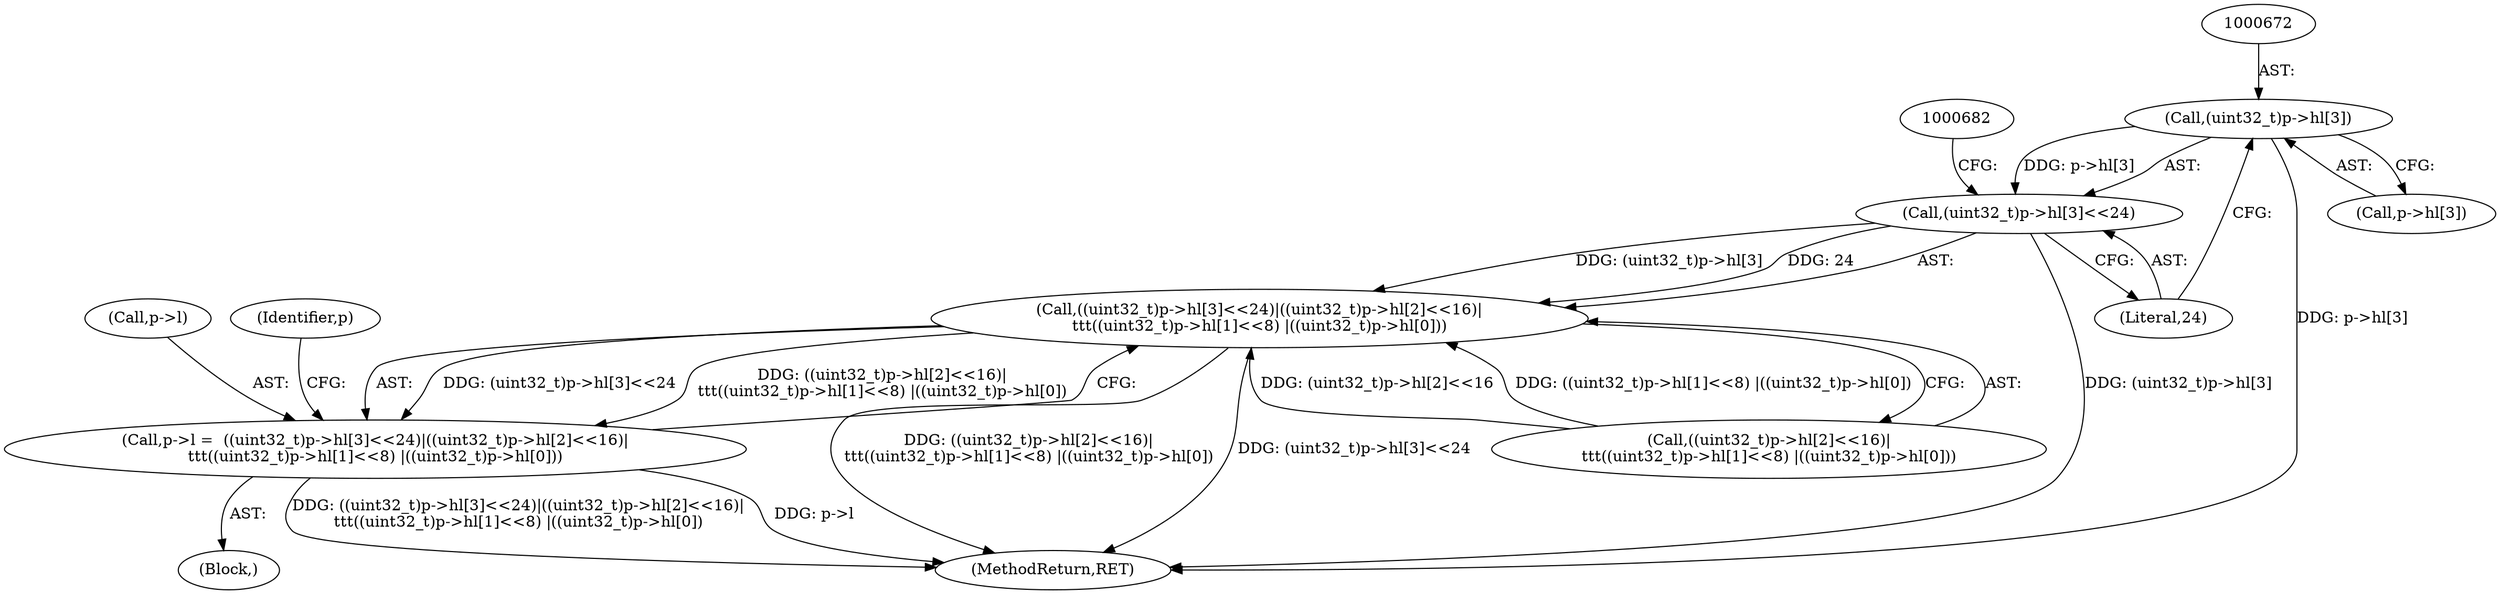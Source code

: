digraph "0_file_59e63838913eee47f5c120a6c53d4565af638158@pointer" {
"1000671" [label="(Call,(uint32_t)p->hl[3])"];
"1000670" [label="(Call,(uint32_t)p->hl[3]<<24)"];
"1000669" [label="(Call,((uint32_t)p->hl[3]<<24)|((uint32_t)p->hl[2]<<16)|\n\t\t\t((uint32_t)p->hl[1]<<8) |((uint32_t)p->hl[0]))"];
"1000665" [label="(Call,p->l =  ((uint32_t)p->hl[3]<<24)|((uint32_t)p->hl[2]<<16)|\n\t\t\t((uint32_t)p->hl[1]<<8) |((uint32_t)p->hl[0]))"];
"1000666" [label="(Call,p->l)"];
"1000123" [label="(Block,)"];
"1000671" [label="(Call,(uint32_t)p->hl[3])"];
"1000669" [label="(Call,((uint32_t)p->hl[3]<<24)|((uint32_t)p->hl[2]<<16)|\n\t\t\t((uint32_t)p->hl[1]<<8) |((uint32_t)p->hl[0]))"];
"1000908" [label="(MethodReturn,RET)"];
"1000673" [label="(Call,p->hl[3])"];
"1000679" [label="(Call,((uint32_t)p->hl[2]<<16)|\n\t\t\t((uint32_t)p->hl[1]<<8) |((uint32_t)p->hl[0]))"];
"1000665" [label="(Call,p->l =  ((uint32_t)p->hl[3]<<24)|((uint32_t)p->hl[2]<<16)|\n\t\t\t((uint32_t)p->hl[1]<<8) |((uint32_t)p->hl[0]))"];
"1000707" [label="(Identifier,p)"];
"1000670" [label="(Call,(uint32_t)p->hl[3]<<24)"];
"1000678" [label="(Literal,24)"];
"1000671" -> "1000670"  [label="AST: "];
"1000671" -> "1000673"  [label="CFG: "];
"1000672" -> "1000671"  [label="AST: "];
"1000673" -> "1000671"  [label="AST: "];
"1000678" -> "1000671"  [label="CFG: "];
"1000671" -> "1000908"  [label="DDG: p->hl[3]"];
"1000671" -> "1000670"  [label="DDG: p->hl[3]"];
"1000670" -> "1000669"  [label="AST: "];
"1000670" -> "1000678"  [label="CFG: "];
"1000678" -> "1000670"  [label="AST: "];
"1000682" -> "1000670"  [label="CFG: "];
"1000670" -> "1000908"  [label="DDG: (uint32_t)p->hl[3]"];
"1000670" -> "1000669"  [label="DDG: (uint32_t)p->hl[3]"];
"1000670" -> "1000669"  [label="DDG: 24"];
"1000669" -> "1000665"  [label="AST: "];
"1000669" -> "1000679"  [label="CFG: "];
"1000679" -> "1000669"  [label="AST: "];
"1000665" -> "1000669"  [label="CFG: "];
"1000669" -> "1000908"  [label="DDG: ((uint32_t)p->hl[2]<<16)|\n\t\t\t((uint32_t)p->hl[1]<<8) |((uint32_t)p->hl[0])"];
"1000669" -> "1000908"  [label="DDG: (uint32_t)p->hl[3]<<24"];
"1000669" -> "1000665"  [label="DDG: (uint32_t)p->hl[3]<<24"];
"1000669" -> "1000665"  [label="DDG: ((uint32_t)p->hl[2]<<16)|\n\t\t\t((uint32_t)p->hl[1]<<8) |((uint32_t)p->hl[0])"];
"1000679" -> "1000669"  [label="DDG: (uint32_t)p->hl[2]<<16"];
"1000679" -> "1000669"  [label="DDG: ((uint32_t)p->hl[1]<<8) |((uint32_t)p->hl[0])"];
"1000665" -> "1000123"  [label="AST: "];
"1000666" -> "1000665"  [label="AST: "];
"1000707" -> "1000665"  [label="CFG: "];
"1000665" -> "1000908"  [label="DDG: p->l"];
"1000665" -> "1000908"  [label="DDG: ((uint32_t)p->hl[3]<<24)|((uint32_t)p->hl[2]<<16)|\n\t\t\t((uint32_t)p->hl[1]<<8) |((uint32_t)p->hl[0])"];
}

